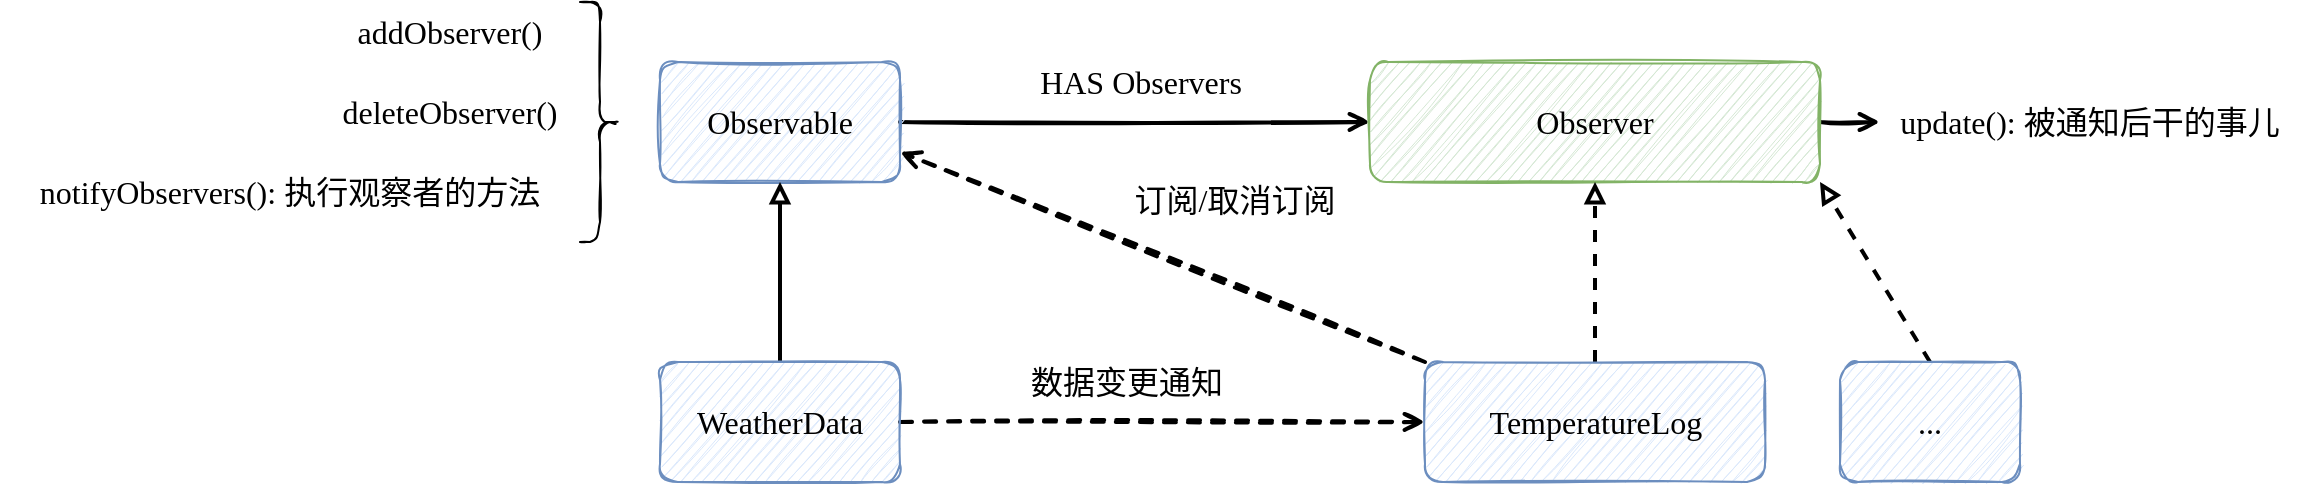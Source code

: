 <mxfile version="20.3.0" type="device" pages="2"><diagram id="5CriN42l5tzf2u_kSlkj" name="第 1 页"><mxGraphModel dx="1106" dy="791" grid="1" gridSize="10" guides="1" tooltips="1" connect="1" arrows="1" fold="1" page="1" pageScale="1" pageWidth="1169" pageHeight="827" math="0" shadow="0"><root><mxCell id="0"/><mxCell id="1" parent="0"/><mxCell id="DjPWhJUC2maBWhZpkkdu-2" style="edgeStyle=orthogonalEdgeStyle;rounded=0;sketch=1;orthogonalLoop=1;jettySize=auto;html=1;strokeWidth=2;fontFamily=Comic Sans MS;fontSize=16;endArrow=open;endFill=0;" parent="1" source="DjPWhJUC2maBWhZpkkdu-5" target="DjPWhJUC2maBWhZpkkdu-10" edge="1"><mxGeometry relative="1" as="geometry"/></mxCell><mxCell id="DjPWhJUC2maBWhZpkkdu-3" value="HAS Observers" style="edgeLabel;html=1;align=center;verticalAlign=middle;resizable=0;points=[];fontSize=16;fontFamily=Comic Sans MS;" parent="DjPWhJUC2maBWhZpkkdu-2" vertex="1" connectable="0"><mxGeometry x="0.157" y="4" relative="1" as="geometry"><mxPoint x="-16" y="-16" as="offset"/></mxGeometry></mxCell><mxCell id="DjPWhJUC2maBWhZpkkdu-4" value="数据变更通知" style="edgeStyle=none;rounded=0;sketch=1;orthogonalLoop=1;jettySize=auto;html=1;exitX=1;exitY=0.5;exitDx=0;exitDy=0;entryX=0;entryY=0.5;entryDx=0;entryDy=0;strokeWidth=2;fontFamily=Comic Sans MS;fontSize=16;dashed=1;endArrow=open;endFill=0;" parent="1" source="DjPWhJUC2maBWhZpkkdu-6" target="DjPWhJUC2maBWhZpkkdu-12" edge="1"><mxGeometry x="-0.143" y="20" relative="1" as="geometry"><mxPoint as="offset"/></mxGeometry></mxCell><mxCell id="DjPWhJUC2maBWhZpkkdu-5" value="&lt;font style=&quot;font-size: 16px;&quot;&gt;Observable&lt;/font&gt;" style="rounded=1;whiteSpace=wrap;html=1;fillColor=#dae8fc;strokeColor=#6c8ebf;sketch=1;fontFamily=Comic Sans MS;" parent="1" vertex="1"><mxGeometry x="330" y="440" width="120" height="60" as="geometry"/></mxCell><mxCell id="1Pz4VxDv1lUoRhS1jbrK-3" style="edgeStyle=none;rounded=0;orthogonalLoop=1;jettySize=auto;html=1;strokeWidth=2;endArrow=block;endFill=0;" edge="1" parent="1" source="DjPWhJUC2maBWhZpkkdu-6" target="DjPWhJUC2maBWhZpkkdu-5"><mxGeometry relative="1" as="geometry"/></mxCell><mxCell id="DjPWhJUC2maBWhZpkkdu-6" value="&lt;span style=&quot;font-size: 16px;&quot;&gt;WeatherData&lt;/span&gt;" style="rounded=1;whiteSpace=wrap;html=1;fillColor=#dae8fc;strokeColor=#6c8ebf;sketch=1;fontFamily=Comic Sans MS;" parent="1" vertex="1"><mxGeometry x="330" y="590" width="120" height="60" as="geometry"/></mxCell><mxCell id="DjPWhJUC2maBWhZpkkdu-9" style="edgeStyle=none;rounded=0;sketch=1;orthogonalLoop=1;jettySize=auto;html=1;strokeWidth=2;fontFamily=Comic Sans MS;fontSize=16;endArrow=open;endFill=0;" parent="1" source="DjPWhJUC2maBWhZpkkdu-10" target="DjPWhJUC2maBWhZpkkdu-18" edge="1"><mxGeometry relative="1" as="geometry"/></mxCell><mxCell id="DjPWhJUC2maBWhZpkkdu-10" value="&lt;span style=&quot;font-size: 16px;&quot;&gt;Observer&lt;/span&gt;" style="rounded=1;whiteSpace=wrap;html=1;fillColor=#d5e8d4;strokeColor=#82b366;sketch=1;fontFamily=Comic Sans MS;" parent="1" vertex="1"><mxGeometry x="685" y="440" width="225" height="60" as="geometry"/></mxCell><mxCell id="DjPWhJUC2maBWhZpkkdu-11" value="订阅/取消订阅" style="rounded=0;sketch=1;orthogonalLoop=1;jettySize=auto;html=1;exitX=0;exitY=0;exitDx=0;exitDy=0;entryX=1;entryY=0.75;entryDx=0;entryDy=0;strokeWidth=2;fontFamily=Comic Sans MS;fontSize=16;dashed=1;endArrow=open;endFill=0;" parent="1" source="DjPWhJUC2maBWhZpkkdu-12" target="DjPWhJUC2maBWhZpkkdu-5" edge="1"><mxGeometry x="-0.162" y="-40" relative="1" as="geometry"><mxPoint as="offset"/></mxGeometry></mxCell><mxCell id="1Pz4VxDv1lUoRhS1jbrK-1" style="edgeStyle=orthogonalEdgeStyle;rounded=0;orthogonalLoop=1;jettySize=auto;html=1;endArrow=block;endFill=0;strokeWidth=2;dashed=1;" edge="1" parent="1" source="DjPWhJUC2maBWhZpkkdu-12" target="DjPWhJUC2maBWhZpkkdu-10"><mxGeometry relative="1" as="geometry"/></mxCell><mxCell id="DjPWhJUC2maBWhZpkkdu-12" value="&lt;span style=&quot;font-size: 16px;&quot;&gt;TemperatureLog&lt;/span&gt;" style="rounded=1;whiteSpace=wrap;html=1;fillColor=#dae8fc;strokeColor=#6c8ebf;sketch=1;fontFamily=Comic Sans MS;" parent="1" vertex="1"><mxGeometry x="712.5" y="590" width="170" height="60" as="geometry"/></mxCell><mxCell id="1Pz4VxDv1lUoRhS1jbrK-2" style="rounded=0;orthogonalLoop=1;jettySize=auto;html=1;exitX=0.5;exitY=0;exitDx=0;exitDy=0;entryX=1;entryY=1;entryDx=0;entryDy=0;dashed=1;strokeWidth=2;endArrow=block;endFill=0;" edge="1" parent="1" source="DjPWhJUC2maBWhZpkkdu-13" target="DjPWhJUC2maBWhZpkkdu-10"><mxGeometry relative="1" as="geometry"/></mxCell><mxCell id="DjPWhJUC2maBWhZpkkdu-13" value="&lt;span style=&quot;font-size: 16px;&quot;&gt;...&lt;/span&gt;" style="rounded=1;whiteSpace=wrap;html=1;fillColor=#dae8fc;strokeColor=#6c8ebf;sketch=1;fontFamily=Comic Sans MS;" parent="1" vertex="1"><mxGeometry x="920" y="590" width="90" height="60" as="geometry"/></mxCell><mxCell id="DjPWhJUC2maBWhZpkkdu-14" value="" style="shape=curlyBracket;whiteSpace=wrap;html=1;rounded=1;sketch=1;fontFamily=Helvetica;fontSize=16;fontColor=#000000;rotation=-180;" parent="1" vertex="1"><mxGeometry x="290.0" y="410.0" width="20" height="120" as="geometry"/></mxCell><mxCell id="DjPWhJUC2maBWhZpkkdu-15" value="addObserver()" style="text;html=1;strokeColor=none;fillColor=none;align=center;verticalAlign=middle;whiteSpace=wrap;rounded=0;sketch=1;fontFamily=Comic Sans MS;fontSize=16;" parent="1" vertex="1"><mxGeometry x="80" y="410" width="290" height="30" as="geometry"/></mxCell><mxCell id="DjPWhJUC2maBWhZpkkdu-16" value="deleteObserver()" style="text;html=1;strokeColor=none;fillColor=none;align=center;verticalAlign=middle;whiteSpace=wrap;rounded=0;sketch=1;fontFamily=Comic Sans MS;fontSize=16;" parent="1" vertex="1"><mxGeometry x="80" y="450" width="290" height="30" as="geometry"/></mxCell><mxCell id="DjPWhJUC2maBWhZpkkdu-17" value="notifyObservers(): 执行观察者的方法" style="text;html=1;strokeColor=none;fillColor=none;align=center;verticalAlign=middle;whiteSpace=wrap;rounded=0;sketch=1;fontFamily=Comic Sans MS;fontSize=16;" parent="1" vertex="1"><mxGeometry y="490" width="290" height="30" as="geometry"/></mxCell><mxCell id="DjPWhJUC2maBWhZpkkdu-18" value="update(): 被通知后干的事儿" style="text;html=1;strokeColor=none;fillColor=none;align=center;verticalAlign=middle;whiteSpace=wrap;rounded=0;sketch=1;fontFamily=Comic Sans MS;fontSize=16;" parent="1" vertex="1"><mxGeometry x="940" y="455" width="210" height="30" as="geometry"/></mxCell></root></mxGraphModel></diagram><diagram id="2mNlvJEDb0msPvmzKVdC" name="第 2 页"><mxGraphModel dx="1106" dy="791" grid="1" gridSize="10" guides="1" tooltips="1" connect="1" arrows="1" fold="1" page="1" pageScale="1" pageWidth="1169" pageHeight="827" math="0" shadow="0"><root><mxCell id="0"/><mxCell id="1" parent="0"/><mxCell id="Vf9KlMgul4Cs52TjyrEg-13" value="&lt;span style=&quot;font-size: 16px;&quot;&gt;IWatcherManager&lt;/span&gt;" style="rounded=1;whiteSpace=wrap;html=1;fillColor=#d5e8d4;strokeColor=#82b366;sketch=1;fontFamily=Comic Sans MS;" parent="1" vertex="1"><mxGeometry x="227.5" y="384" width="225" height="60" as="geometry"/></mxCell><mxCell id="Vf9KlMgul4Cs52TjyrEg-14" value="主题（观察者管理者接口，很形象的名字）" style="text;html=1;strokeColor=none;fillColor=none;align=center;verticalAlign=middle;whiteSpace=wrap;rounded=0;sketch=1;fontFamily=Comic Sans MS;fontSize=16;" parent="1" vertex="1"><mxGeometry x="182.5" y="350" width="315" height="30" as="geometry"/></mxCell><mxCell id="Vf9KlMgul4Cs52TjyrEg-15" value="" style="shape=curlyBracket;whiteSpace=wrap;html=1;rounded=1;sketch=1;fontFamily=Helvetica;fontSize=16;fontColor=#000000;" parent="1" vertex="1"><mxGeometry x="485.0" y="354.0" width="20" height="120" as="geometry"/></mxCell><mxCell id="Vf9KlMgul4Cs52TjyrEg-16" value="addWatch()" style="text;html=1;strokeColor=none;fillColor=none;align=center;verticalAlign=middle;whiteSpace=wrap;rounded=0;sketch=1;fontFamily=Comic Sans MS;fontSize=16;" parent="1" vertex="1"><mxGeometry x="420" y="350" width="290" height="30" as="geometry"/></mxCell><mxCell id="Vf9KlMgul4Cs52TjyrEg-17" value="removeWatch()" style="text;html=1;strokeColor=none;fillColor=none;align=center;verticalAlign=middle;whiteSpace=wrap;rounded=0;sketch=1;fontFamily=Comic Sans MS;fontSize=16;" parent="1" vertex="1"><mxGeometry x="430" y="390" width="290" height="30" as="geometry"/></mxCell><mxCell id="Vf9KlMgul4Cs52TjyrEg-18" value="triggerWatch(): 执行观察者的方法" style="text;html=1;strokeColor=none;fillColor=none;align=center;verticalAlign=middle;whiteSpace=wrap;rounded=0;sketch=1;fontFamily=Comic Sans MS;fontSize=16;" parent="1" vertex="1"><mxGeometry x="497.5" y="430" width="290" height="30" as="geometry"/></mxCell><mxCell id="Vf9KlMgul4Cs52TjyrEg-19" value="..." style="text;html=1;strokeColor=none;fillColor=none;align=center;verticalAlign=middle;whiteSpace=wrap;rounded=0;sketch=1;fontFamily=Comic Sans MS;fontSize=16;" parent="1" vertex="1"><mxGeometry x="420" y="460" width="290" height="30" as="geometry"/></mxCell><mxCell id="Vf9KlMgul4Cs52TjyrEg-23" value="HAS&lt;br&gt;WATCHER" style="edgeStyle=none;rounded=0;sketch=1;orthogonalLoop=1;jettySize=auto;html=1;strokeWidth=2;fontFamily=Comic Sans MS;fontSize=16;entryX=0.1;entryY=0.5;entryDx=0;entryDy=0;entryPerimeter=0;endArrow=open;endFill=0;" parent="1" source="Vf9KlMgul4Cs52TjyrEg-20" target="Vf9KlMgul4Cs52TjyrEg-22" edge="1"><mxGeometry x="-0.043" y="30" relative="1" as="geometry"><mxPoint x="520" y="570" as="targetPoint"/><mxPoint as="offset"/></mxGeometry></mxCell><mxCell id="M9quuOiPyAwzfh6PzwdO-1" style="edgeStyle=none;rounded=0;orthogonalLoop=1;jettySize=auto;html=1;entryX=0.5;entryY=1;entryDx=0;entryDy=0;strokeWidth=2;endArrow=block;endFill=0;dashed=1;" edge="1" parent="1" source="Vf9KlMgul4Cs52TjyrEg-20" target="Vf9KlMgul4Cs52TjyrEg-13"><mxGeometry relative="1" as="geometry"/></mxCell><mxCell id="Vf9KlMgul4Cs52TjyrEg-20" value="&lt;font style=&quot;font-size: 16px;&quot;&gt;WatcherManager&lt;/font&gt;" style="rounded=1;whiteSpace=wrap;html=1;fillColor=#dae8fc;strokeColor=#6c8ebf;sketch=1;fontFamily=Comic Sans MS;" parent="1" vertex="1"><mxGeometry x="255" y="540" width="170" height="60" as="geometry"/></mxCell><mxCell id="Vf9KlMgul4Cs52TjyrEg-22" value="" style="shape=curlyBracket;whiteSpace=wrap;html=1;rounded=1;sketch=1;fontFamily=Helvetica;fontSize=16;fontColor=#000000;" parent="1" vertex="1"><mxGeometry x="550" y="510" width="30" height="120" as="geometry"/></mxCell><mxCell id="Vf9KlMgul4Cs52TjyrEg-38" style="edgeStyle=none;rounded=0;sketch=1;orthogonalLoop=1;jettySize=auto;html=1;exitX=1;exitY=1;exitDx=0;exitDy=0;entryX=0.008;entryY=0.4;entryDx=0;entryDy=0;entryPerimeter=0;strokeWidth=2;fontFamily=Comic Sans MS;fontSize=16;endArrow=open;endFill=0;" parent="1" source="Vf9KlMgul4Cs52TjyrEg-24" target="Vf9KlMgul4Cs52TjyrEg-28" edge="1"><mxGeometry relative="1" as="geometry"/></mxCell><mxCell id="Vf9KlMgul4Cs52TjyrEg-24" value="watchTable: 保存path被哪些watcher监听" style="text;html=1;strokeColor=none;fillColor=none;align=center;verticalAlign=middle;whiteSpace=wrap;rounded=0;sketch=1;fontFamily=Comic Sans MS;fontSize=16;" parent="1" vertex="1"><mxGeometry x="590" y="510" width="325" height="30" as="geometry"/></mxCell><mxCell id="Vf9KlMgul4Cs52TjyrEg-39" style="edgeStyle=none;rounded=0;sketch=1;orthogonalLoop=1;jettySize=auto;html=1;exitX=1;exitY=0;exitDx=0;exitDy=0;entryX=0;entryY=0.5;entryDx=0;entryDy=0;strokeWidth=2;fontFamily=Comic Sans MS;fontSize=16;endArrow=open;endFill=0;" parent="1" source="Vf9KlMgul4Cs52TjyrEg-25" target="Vf9KlMgul4Cs52TjyrEg-28" edge="1"><mxGeometry relative="1" as="geometry"/></mxCell><mxCell id="Vf9KlMgul4Cs52TjyrEg-25" value="watch2Paths: 保存watcher监听哪些path" style="text;html=1;strokeColor=none;fillColor=none;align=center;verticalAlign=middle;whiteSpace=wrap;rounded=0;sketch=1;fontFamily=Comic Sans MS;fontSize=16;" parent="1" vertex="1"><mxGeometry x="590" y="590" width="325" height="30" as="geometry"/></mxCell><mxCell id="Vf9KlMgul4Cs52TjyrEg-36" style="edgeStyle=none;rounded=0;sketch=1;orthogonalLoop=1;jettySize=auto;html=1;strokeWidth=2;fontFamily=Comic Sans MS;fontSize=16;endArrow=open;endFill=0;" parent="1" source="Vf9KlMgul4Cs52TjyrEg-28" target="Vf9KlMgul4Cs52TjyrEg-37" edge="1"><mxGeometry relative="1" as="geometry"><mxPoint x="1110" y="560" as="targetPoint"/></mxGeometry></mxCell><mxCell id="Vf9KlMgul4Cs52TjyrEg-28" value="&lt;span style=&quot;font-size: 16px;&quot;&gt;Watcher&lt;/span&gt;" style="rounded=1;whiteSpace=wrap;html=1;fillColor=#d5e8d4;strokeColor=#82b366;sketch=1;fontFamily=Comic Sans MS;" parent="1" vertex="1"><mxGeometry x="940" y="530" width="130" height="60" as="geometry"/></mxCell><mxCell id="M9quuOiPyAwzfh6PzwdO-2" style="edgeStyle=none;rounded=0;orthogonalLoop=1;jettySize=auto;html=1;strokeWidth=2;endArrow=block;endFill=0;" edge="1" parent="1" source="Vf9KlMgul4Cs52TjyrEg-30" target="Vf9KlMgul4Cs52TjyrEg-28"><mxGeometry relative="1" as="geometry"/></mxCell><mxCell id="Vf9KlMgul4Cs52TjyrEg-30" value="&lt;span style=&quot;font-size: 16px;&quot;&gt;...&lt;/span&gt;" style="rounded=1;whiteSpace=wrap;html=1;fillColor=#dae8fc;strokeColor=#6c8ebf;sketch=1;fontFamily=Comic Sans MS;" parent="1" vertex="1"><mxGeometry x="960" y="647" width="90" height="60" as="geometry"/></mxCell><mxCell id="Vf9KlMgul4Cs52TjyrEg-37" value="process(): 被通知后干的事儿" style="text;html=1;strokeColor=none;fillColor=none;align=center;verticalAlign=middle;whiteSpace=wrap;rounded=0;sketch=1;fontFamily=Comic Sans MS;fontSize=16;" parent="1" vertex="1"><mxGeometry x="1120" y="545" width="230" height="30" as="geometry"/></mxCell></root></mxGraphModel></diagram></mxfile>